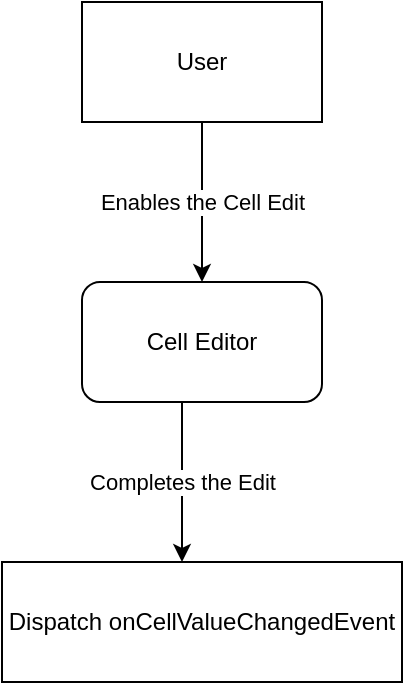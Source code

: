 <mxfile version="24.8.2">
  <diagram name="Page-1" id="90a13364-a465-7bf4-72fc-28e22215d7a0">
    <mxGraphModel dx="1026" dy="562" grid="1" gridSize="10" guides="1" tooltips="1" connect="1" arrows="1" fold="1" page="1" pageScale="1.5" pageWidth="1169" pageHeight="826" background="none" math="0" shadow="0">
      <root>
        <mxCell id="0" style=";html=1;" />
        <mxCell id="1" style=";html=1;" parent="0" />
        <mxCell id="Ar0YhepIN88lg4Nlt3Pr-1" value="User" style="rounded=0;whiteSpace=wrap;html=1;" vertex="1" parent="1">
          <mxGeometry x="170" y="170" width="120" height="60" as="geometry" />
        </mxCell>
        <mxCell id="Ar0YhepIN88lg4Nlt3Pr-6" value="" style="endArrow=classic;html=1;rounded=0;" edge="1" parent="1">
          <mxGeometry relative="1" as="geometry">
            <mxPoint x="230" y="230" as="sourcePoint" />
            <mxPoint x="230" y="310" as="targetPoint" />
          </mxGeometry>
        </mxCell>
        <mxCell id="Ar0YhepIN88lg4Nlt3Pr-7" value="Enables the Cell Edit" style="edgeLabel;resizable=0;html=1;;align=center;verticalAlign=middle;" connectable="0" vertex="1" parent="Ar0YhepIN88lg4Nlt3Pr-6">
          <mxGeometry relative="1" as="geometry" />
        </mxCell>
        <mxCell id="Ar0YhepIN88lg4Nlt3Pr-8" value="Cell Editor" style="rounded=1;whiteSpace=wrap;html=1;" vertex="1" parent="1">
          <mxGeometry x="170" y="310" width="120" height="60" as="geometry" />
        </mxCell>
        <mxCell id="Ar0YhepIN88lg4Nlt3Pr-11" value="" style="endArrow=classic;html=1;rounded=0;" edge="1" parent="1">
          <mxGeometry relative="1" as="geometry">
            <mxPoint x="220" y="370" as="sourcePoint" />
            <mxPoint x="220" y="450" as="targetPoint" />
          </mxGeometry>
        </mxCell>
        <mxCell id="Ar0YhepIN88lg4Nlt3Pr-12" value="Completes the Edit" style="edgeLabel;resizable=0;html=1;;align=center;verticalAlign=middle;" connectable="0" vertex="1" parent="Ar0YhepIN88lg4Nlt3Pr-11">
          <mxGeometry relative="1" as="geometry" />
        </mxCell>
        <mxCell id="Ar0YhepIN88lg4Nlt3Pr-14" value="Dispatch onCellValueChangedEvent" style="rounded=0;whiteSpace=wrap;html=1;" vertex="1" parent="1">
          <mxGeometry x="130" y="450" width="200" height="60" as="geometry" />
        </mxCell>
      </root>
    </mxGraphModel>
  </diagram>
</mxfile>
